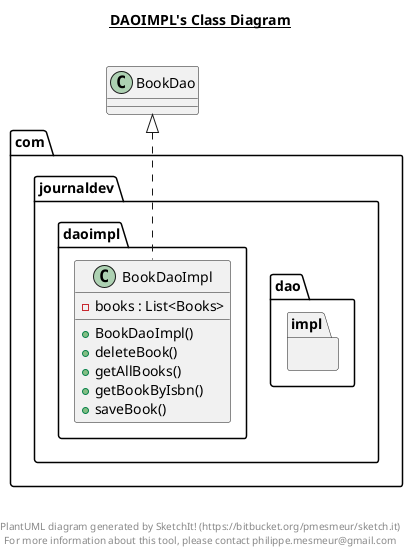 @startuml

title __DAOIMPL's Class Diagram__\n

  namespace com.journaldev {
    namespace dao {
      namespace impl {
        class com.journaldev.daoimpl.BookDaoImpl {
            - books : List<Books>
            + BookDaoImpl()
            + deleteBook()
            + getAllBooks()
            + getBookByIsbn()
            + saveBook()
        }
      }
    }
  }
  

  com.journaldev.daoimpl.BookDaoImpl .up.|> BookDao


right footer


PlantUML diagram generated by SketchIt! (https://bitbucket.org/pmesmeur/sketch.it)
For more information about this tool, please contact philippe.mesmeur@gmail.com
endfooter

@enduml
